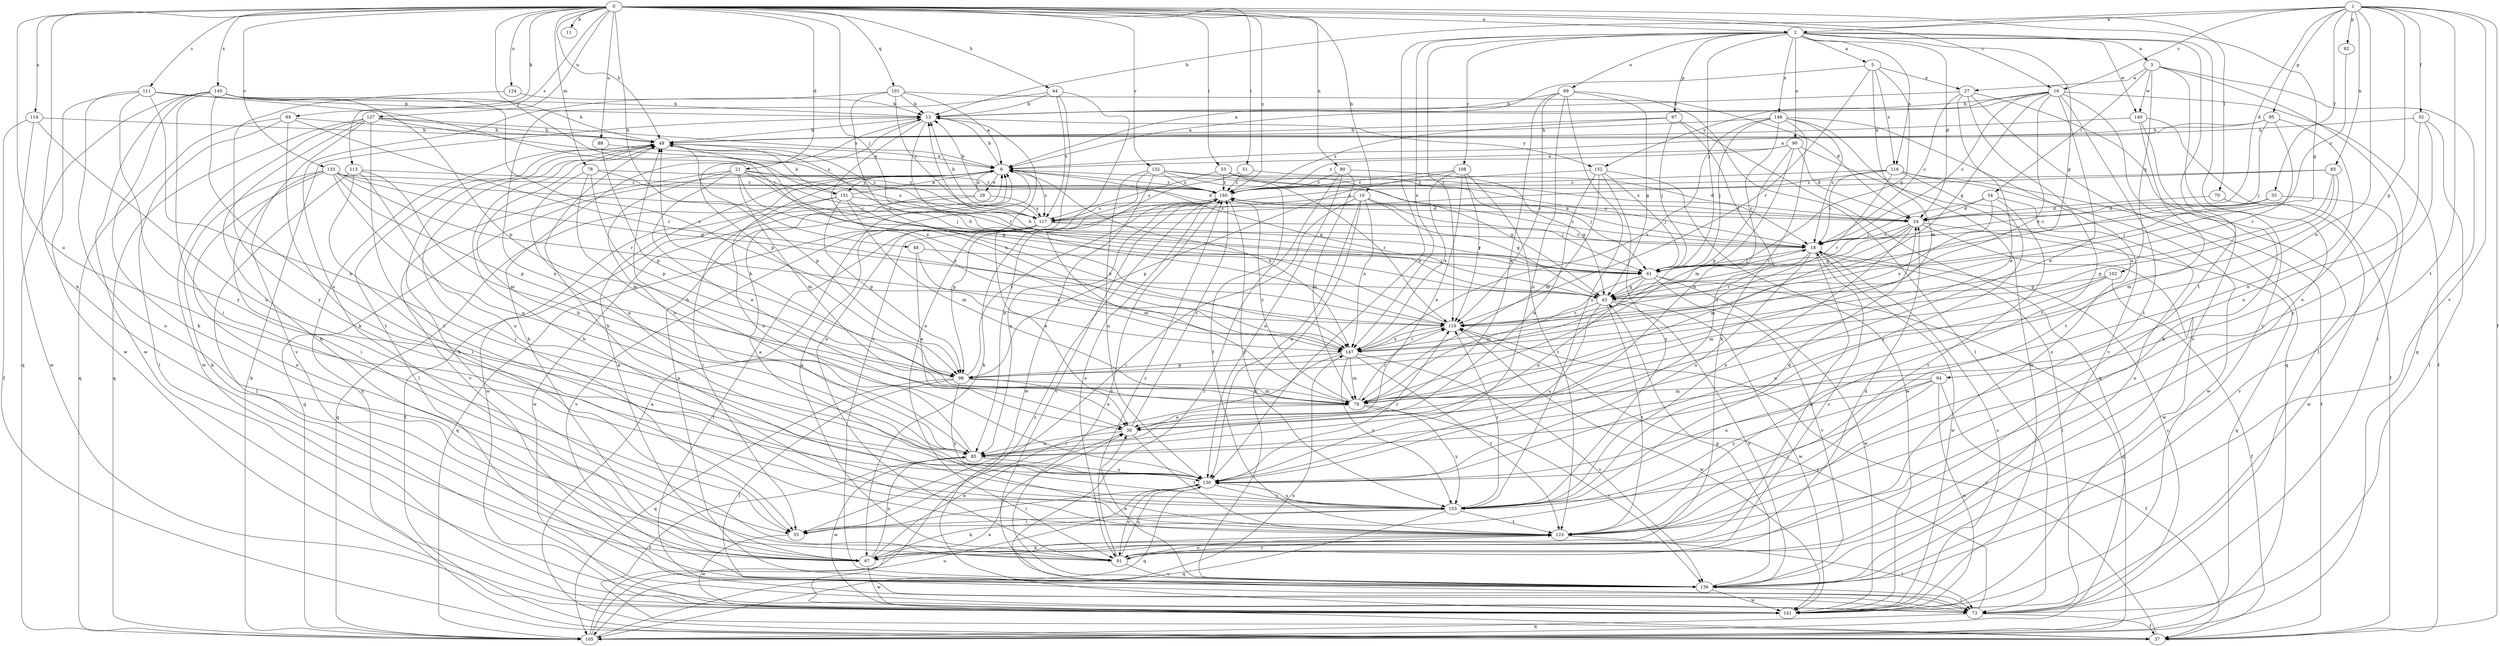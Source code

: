 strict digraph  {
0;
1;
2;
3;
5;
6;
10;
11;
12;
16;
18;
21;
24;
27;
29;
30;
32;
33;
37;
43;
44;
48;
49;
51;
53;
54;
55;
61;
64;
67;
70;
73;
78;
79;
80;
83;
85;
88;
89;
90;
91;
92;
94;
95;
97;
98;
101;
102;
105;
108;
110;
111;
113;
114;
116;
117;
123;
124;
127;
130;
132;
133;
136;
140;
141;
145;
146;
147;
151;
152;
153;
160;
0 -> 2  [label=a];
0 -> 10  [label=b];
0 -> 11  [label=b];
0 -> 16  [label=c];
0 -> 21  [label=d];
0 -> 43  [label=g];
0 -> 44  [label=h];
0 -> 48  [label=h];
0 -> 49  [label=h];
0 -> 51  [label=i];
0 -> 53  [label=i];
0 -> 61  [label=j];
0 -> 64  [label=k];
0 -> 67  [label=k];
0 -> 70  [label=l];
0 -> 78  [label=m];
0 -> 80  [label=n];
0 -> 88  [label=o];
0 -> 101  [label=q];
0 -> 111  [label=s];
0 -> 113  [label=s];
0 -> 114  [label=s];
0 -> 124  [label=u];
0 -> 127  [label=u];
0 -> 130  [label=u];
0 -> 132  [label=v];
0 -> 133  [label=v];
0 -> 145  [label=x];
0 -> 151  [label=y];
0 -> 160  [label=z];
1 -> 2  [label=a];
1 -> 12  [label=b];
1 -> 16  [label=c];
1 -> 24  [label=d];
1 -> 32  [label=f];
1 -> 33  [label=f];
1 -> 37  [label=f];
1 -> 83  [label=n];
1 -> 85  [label=n];
1 -> 92  [label=p];
1 -> 94  [label=p];
1 -> 95  [label=p];
1 -> 123  [label=t];
1 -> 136  [label=v];
2 -> 3  [label=a];
2 -> 5  [label=a];
2 -> 24  [label=d];
2 -> 43  [label=g];
2 -> 61  [label=j];
2 -> 89  [label=o];
2 -> 90  [label=o];
2 -> 91  [label=o];
2 -> 97  [label=p];
2 -> 108  [label=r];
2 -> 110  [label=r];
2 -> 116  [label=s];
2 -> 123  [label=t];
2 -> 130  [label=u];
2 -> 140  [label=w];
2 -> 146  [label=x];
2 -> 147  [label=x];
3 -> 27  [label=e];
3 -> 54  [label=i];
3 -> 73  [label=l];
3 -> 102  [label=q];
3 -> 105  [label=q];
3 -> 136  [label=v];
3 -> 140  [label=w];
5 -> 6  [label=a];
5 -> 27  [label=e];
5 -> 43  [label=g];
5 -> 79  [label=m];
5 -> 110  [label=r];
5 -> 116  [label=s];
6 -> 12  [label=b];
6 -> 29  [label=e];
6 -> 43  [label=g];
6 -> 105  [label=q];
6 -> 117  [label=s];
6 -> 130  [label=u];
6 -> 141  [label=w];
6 -> 147  [label=x];
6 -> 151  [label=y];
6 -> 160  [label=z];
10 -> 43  [label=g];
10 -> 55  [label=i];
10 -> 61  [label=j];
10 -> 117  [label=s];
10 -> 130  [label=u];
10 -> 136  [label=v];
10 -> 147  [label=x];
12 -> 49  [label=h];
12 -> 91  [label=o];
12 -> 98  [label=p];
12 -> 110  [label=r];
12 -> 147  [label=x];
12 -> 152  [label=y];
16 -> 6  [label=a];
16 -> 12  [label=b];
16 -> 18  [label=c];
16 -> 30  [label=e];
16 -> 37  [label=f];
16 -> 43  [label=g];
16 -> 123  [label=t];
16 -> 136  [label=v];
16 -> 147  [label=x];
16 -> 152  [label=y];
18 -> 6  [label=a];
18 -> 61  [label=j];
18 -> 67  [label=k];
18 -> 73  [label=l];
18 -> 110  [label=r];
18 -> 130  [label=u];
18 -> 141  [label=w];
18 -> 160  [label=z];
21 -> 30  [label=e];
21 -> 43  [label=g];
21 -> 61  [label=j];
21 -> 79  [label=m];
21 -> 85  [label=n];
21 -> 117  [label=s];
21 -> 136  [label=v];
21 -> 147  [label=x];
21 -> 160  [label=z];
24 -> 18  [label=c];
24 -> 43  [label=g];
24 -> 79  [label=m];
24 -> 105  [label=q];
24 -> 141  [label=w];
24 -> 153  [label=y];
27 -> 12  [label=b];
27 -> 18  [label=c];
27 -> 30  [label=e];
27 -> 73  [label=l];
27 -> 105  [label=q];
27 -> 123  [label=t];
29 -> 6  [label=a];
29 -> 12  [label=b];
29 -> 37  [label=f];
29 -> 117  [label=s];
29 -> 141  [label=w];
30 -> 85  [label=n];
30 -> 123  [label=t];
30 -> 160  [label=z];
32 -> 49  [label=h];
32 -> 73  [label=l];
32 -> 130  [label=u];
32 -> 153  [label=y];
33 -> 18  [label=c];
33 -> 24  [label=d];
33 -> 61  [label=j];
33 -> 136  [label=v];
37 -> 6  [label=a];
37 -> 49  [label=h];
37 -> 110  [label=r];
37 -> 160  [label=z];
43 -> 49  [label=h];
43 -> 110  [label=r];
43 -> 123  [label=t];
43 -> 130  [label=u];
43 -> 136  [label=v];
43 -> 141  [label=w];
44 -> 12  [label=b];
44 -> 85  [label=n];
44 -> 91  [label=o];
44 -> 117  [label=s];
44 -> 136  [label=v];
48 -> 30  [label=e];
48 -> 61  [label=j];
48 -> 147  [label=x];
49 -> 6  [label=a];
49 -> 55  [label=i];
49 -> 73  [label=l];
49 -> 98  [label=p];
49 -> 117  [label=s];
49 -> 147  [label=x];
51 -> 24  [label=d];
51 -> 85  [label=n];
51 -> 160  [label=z];
53 -> 18  [label=c];
53 -> 43  [label=g];
53 -> 110  [label=r];
53 -> 117  [label=s];
53 -> 160  [label=z];
54 -> 24  [label=d];
54 -> 61  [label=j];
54 -> 91  [label=o];
54 -> 123  [label=t];
54 -> 147  [label=x];
55 -> 141  [label=w];
61 -> 18  [label=c];
61 -> 43  [label=g];
61 -> 79  [label=m];
61 -> 85  [label=n];
61 -> 105  [label=q];
61 -> 136  [label=v];
61 -> 141  [label=w];
64 -> 49  [label=h];
64 -> 73  [label=l];
64 -> 105  [label=q];
64 -> 110  [label=r];
64 -> 123  [label=t];
67 -> 6  [label=a];
67 -> 12  [label=b];
67 -> 24  [label=d];
67 -> 30  [label=e];
67 -> 85  [label=n];
67 -> 141  [label=w];
70 -> 24  [label=d];
70 -> 141  [label=w];
73 -> 18  [label=c];
73 -> 37  [label=f];
73 -> 105  [label=q];
73 -> 110  [label=r];
78 -> 24  [label=d];
78 -> 79  [label=m];
78 -> 85  [label=n];
78 -> 98  [label=p];
78 -> 160  [label=z];
79 -> 30  [label=e];
79 -> 49  [label=h];
79 -> 110  [label=r];
79 -> 136  [label=v];
79 -> 153  [label=y];
79 -> 160  [label=z];
80 -> 43  [label=g];
80 -> 73  [label=l];
80 -> 79  [label=m];
80 -> 130  [label=u];
80 -> 160  [label=z];
83 -> 79  [label=m];
83 -> 98  [label=p];
83 -> 117  [label=s];
83 -> 147  [label=x];
83 -> 160  [label=z];
85 -> 37  [label=f];
85 -> 49  [label=h];
85 -> 130  [label=u];
85 -> 141  [label=w];
88 -> 6  [label=a];
88 -> 98  [label=p];
89 -> 12  [label=b];
89 -> 30  [label=e];
89 -> 43  [label=g];
89 -> 73  [label=l];
89 -> 110  [label=r];
89 -> 130  [label=u];
89 -> 153  [label=y];
90 -> 6  [label=a];
90 -> 24  [label=d];
90 -> 79  [label=m];
90 -> 91  [label=o];
90 -> 98  [label=p];
90 -> 160  [label=z];
91 -> 6  [label=a];
91 -> 18  [label=c];
91 -> 49  [label=h];
91 -> 123  [label=t];
91 -> 130  [label=u];
91 -> 136  [label=v];
91 -> 160  [label=z];
92 -> 18  [label=c];
94 -> 37  [label=f];
94 -> 55  [label=i];
94 -> 79  [label=m];
94 -> 130  [label=u];
94 -> 141  [label=w];
94 -> 153  [label=y];
95 -> 6  [label=a];
95 -> 49  [label=h];
95 -> 61  [label=j];
95 -> 85  [label=n];
95 -> 110  [label=r];
97 -> 49  [label=h];
97 -> 61  [label=j];
97 -> 67  [label=k];
97 -> 105  [label=q];
97 -> 160  [label=z];
98 -> 30  [label=e];
98 -> 73  [label=l];
98 -> 79  [label=m];
98 -> 105  [label=q];
98 -> 153  [label=y];
98 -> 160  [label=z];
101 -> 6  [label=a];
101 -> 12  [label=b];
101 -> 24  [label=d];
101 -> 67  [label=k];
101 -> 110  [label=r];
101 -> 117  [label=s];
102 -> 37  [label=f];
102 -> 43  [label=g];
102 -> 79  [label=m];
102 -> 130  [label=u];
105 -> 12  [label=b];
105 -> 30  [label=e];
105 -> 130  [label=u];
105 -> 147  [label=x];
108 -> 30  [label=e];
108 -> 98  [label=p];
108 -> 110  [label=r];
108 -> 123  [label=t];
108 -> 147  [label=x];
108 -> 160  [label=z];
110 -> 12  [label=b];
110 -> 141  [label=w];
110 -> 147  [label=x];
111 -> 12  [label=b];
111 -> 61  [label=j];
111 -> 85  [label=n];
111 -> 91  [label=o];
111 -> 141  [label=w];
111 -> 153  [label=y];
113 -> 55  [label=i];
113 -> 73  [label=l];
113 -> 79  [label=m];
113 -> 130  [label=u];
113 -> 160  [label=z];
114 -> 37  [label=f];
114 -> 49  [label=h];
114 -> 130  [label=u];
114 -> 141  [label=w];
116 -> 18  [label=c];
116 -> 37  [label=f];
116 -> 110  [label=r];
116 -> 117  [label=s];
116 -> 141  [label=w];
116 -> 153  [label=y];
116 -> 160  [label=z];
117 -> 12  [label=b];
117 -> 18  [label=c];
117 -> 30  [label=e];
117 -> 61  [label=j];
117 -> 73  [label=l];
117 -> 79  [label=m];
117 -> 105  [label=q];
117 -> 136  [label=v];
123 -> 6  [label=a];
123 -> 49  [label=h];
123 -> 67  [label=k];
123 -> 73  [label=l];
123 -> 91  [label=o];
124 -> 12  [label=b];
124 -> 153  [label=y];
127 -> 6  [label=a];
127 -> 49  [label=h];
127 -> 67  [label=k];
127 -> 105  [label=q];
127 -> 117  [label=s];
127 -> 123  [label=t];
127 -> 136  [label=v];
127 -> 141  [label=w];
130 -> 49  [label=h];
130 -> 55  [label=i];
130 -> 91  [label=o];
130 -> 105  [label=q];
130 -> 110  [label=r];
130 -> 153  [label=y];
132 -> 18  [label=c];
132 -> 61  [label=j];
132 -> 67  [label=k];
132 -> 123  [label=t];
132 -> 130  [label=u];
132 -> 141  [label=w];
132 -> 160  [label=z];
133 -> 18  [label=c];
133 -> 43  [label=g];
133 -> 55  [label=i];
133 -> 67  [label=k];
133 -> 85  [label=n];
133 -> 91  [label=o];
133 -> 98  [label=p];
133 -> 110  [label=r];
133 -> 160  [label=z];
136 -> 6  [label=a];
136 -> 30  [label=e];
136 -> 43  [label=g];
136 -> 73  [label=l];
136 -> 141  [label=w];
136 -> 160  [label=z];
140 -> 37  [label=f];
140 -> 49  [label=h];
140 -> 67  [label=k];
140 -> 123  [label=t];
141 -> 18  [label=c];
145 -> 12  [label=b];
145 -> 49  [label=h];
145 -> 55  [label=i];
145 -> 67  [label=k];
145 -> 98  [label=p];
145 -> 105  [label=q];
145 -> 130  [label=u];
145 -> 141  [label=w];
145 -> 147  [label=x];
146 -> 18  [label=c];
146 -> 49  [label=h];
146 -> 61  [label=j];
146 -> 85  [label=n];
146 -> 130  [label=u];
146 -> 136  [label=v];
146 -> 141  [label=w];
146 -> 147  [label=x];
147 -> 55  [label=i];
147 -> 79  [label=m];
147 -> 98  [label=p];
147 -> 110  [label=r];
147 -> 123  [label=t];
147 -> 136  [label=v];
147 -> 153  [label=y];
151 -> 6  [label=a];
151 -> 24  [label=d];
151 -> 49  [label=h];
151 -> 55  [label=i];
151 -> 79  [label=m];
151 -> 98  [label=p];
151 -> 105  [label=q];
151 -> 147  [label=x];
152 -> 61  [label=j];
152 -> 79  [label=m];
152 -> 85  [label=n];
152 -> 141  [label=w];
152 -> 153  [label=y];
152 -> 160  [label=z];
153 -> 24  [label=d];
153 -> 49  [label=h];
153 -> 55  [label=i];
153 -> 67  [label=k];
153 -> 105  [label=q];
153 -> 110  [label=r];
153 -> 123  [label=t];
153 -> 130  [label=u];
160 -> 24  [label=d];
160 -> 85  [label=n];
160 -> 91  [label=o];
160 -> 98  [label=p];
160 -> 117  [label=s];
160 -> 136  [label=v];
160 -> 153  [label=y];
}
